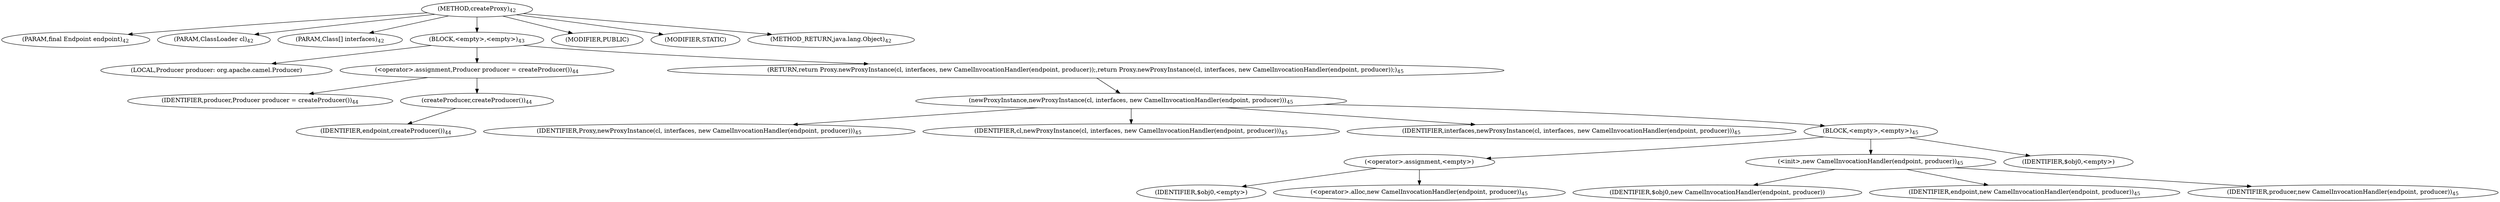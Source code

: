 digraph "createProxy" {  
"22" [label = <(METHOD,createProxy)<SUB>42</SUB>> ]
"23" [label = <(PARAM,final Endpoint endpoint)<SUB>42</SUB>> ]
"24" [label = <(PARAM,ClassLoader cl)<SUB>42</SUB>> ]
"25" [label = <(PARAM,Class[] interfaces)<SUB>42</SUB>> ]
"26" [label = <(BLOCK,&lt;empty&gt;,&lt;empty&gt;)<SUB>43</SUB>> ]
"27" [label = <(LOCAL,Producer producer: org.apache.camel.Producer)> ]
"28" [label = <(&lt;operator&gt;.assignment,Producer producer = createProducer())<SUB>44</SUB>> ]
"29" [label = <(IDENTIFIER,producer,Producer producer = createProducer())<SUB>44</SUB>> ]
"30" [label = <(createProducer,createProducer())<SUB>44</SUB>> ]
"31" [label = <(IDENTIFIER,endpoint,createProducer())<SUB>44</SUB>> ]
"32" [label = <(RETURN,return Proxy.newProxyInstance(cl, interfaces, new CamelInvocationHandler(endpoint, producer));,return Proxy.newProxyInstance(cl, interfaces, new CamelInvocationHandler(endpoint, producer));)<SUB>45</SUB>> ]
"33" [label = <(newProxyInstance,newProxyInstance(cl, interfaces, new CamelInvocationHandler(endpoint, producer)))<SUB>45</SUB>> ]
"34" [label = <(IDENTIFIER,Proxy,newProxyInstance(cl, interfaces, new CamelInvocationHandler(endpoint, producer)))<SUB>45</SUB>> ]
"35" [label = <(IDENTIFIER,cl,newProxyInstance(cl, interfaces, new CamelInvocationHandler(endpoint, producer)))<SUB>45</SUB>> ]
"36" [label = <(IDENTIFIER,interfaces,newProxyInstance(cl, interfaces, new CamelInvocationHandler(endpoint, producer)))<SUB>45</SUB>> ]
"37" [label = <(BLOCK,&lt;empty&gt;,&lt;empty&gt;)<SUB>45</SUB>> ]
"38" [label = <(&lt;operator&gt;.assignment,&lt;empty&gt;)> ]
"39" [label = <(IDENTIFIER,$obj0,&lt;empty&gt;)> ]
"40" [label = <(&lt;operator&gt;.alloc,new CamelInvocationHandler(endpoint, producer))<SUB>45</SUB>> ]
"41" [label = <(&lt;init&gt;,new CamelInvocationHandler(endpoint, producer))<SUB>45</SUB>> ]
"42" [label = <(IDENTIFIER,$obj0,new CamelInvocationHandler(endpoint, producer))> ]
"43" [label = <(IDENTIFIER,endpoint,new CamelInvocationHandler(endpoint, producer))<SUB>45</SUB>> ]
"44" [label = <(IDENTIFIER,producer,new CamelInvocationHandler(endpoint, producer))<SUB>45</SUB>> ]
"45" [label = <(IDENTIFIER,$obj0,&lt;empty&gt;)> ]
"46" [label = <(MODIFIER,PUBLIC)> ]
"47" [label = <(MODIFIER,STATIC)> ]
"48" [label = <(METHOD_RETURN,java.lang.Object)<SUB>42</SUB>> ]
  "22" -> "23" 
  "22" -> "24" 
  "22" -> "25" 
  "22" -> "26" 
  "22" -> "46" 
  "22" -> "47" 
  "22" -> "48" 
  "26" -> "27" 
  "26" -> "28" 
  "26" -> "32" 
  "28" -> "29" 
  "28" -> "30" 
  "30" -> "31" 
  "32" -> "33" 
  "33" -> "34" 
  "33" -> "35" 
  "33" -> "36" 
  "33" -> "37" 
  "37" -> "38" 
  "37" -> "41" 
  "37" -> "45" 
  "38" -> "39" 
  "38" -> "40" 
  "41" -> "42" 
  "41" -> "43" 
  "41" -> "44" 
}
